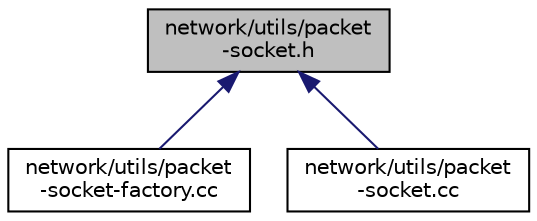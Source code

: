 digraph "network/utils/packet-socket.h"
{
  edge [fontname="Helvetica",fontsize="10",labelfontname="Helvetica",labelfontsize="10"];
  node [fontname="Helvetica",fontsize="10",shape=record];
  Node1 [label="network/utils/packet\l-socket.h",height=0.2,width=0.4,color="black", fillcolor="grey75", style="filled", fontcolor="black"];
  Node1 -> Node2 [dir="back",color="midnightblue",fontsize="10",style="solid"];
  Node2 [label="network/utils/packet\l-socket-factory.cc",height=0.2,width=0.4,color="black", fillcolor="white", style="filled",URL="$d2/dc2/packet-socket-factory_8cc.html"];
  Node1 -> Node3 [dir="back",color="midnightblue",fontsize="10",style="solid"];
  Node3 [label="network/utils/packet\l-socket.cc",height=0.2,width=0.4,color="black", fillcolor="white", style="filled",URL="$dc/d8f/packet-socket_8cc.html"];
}
